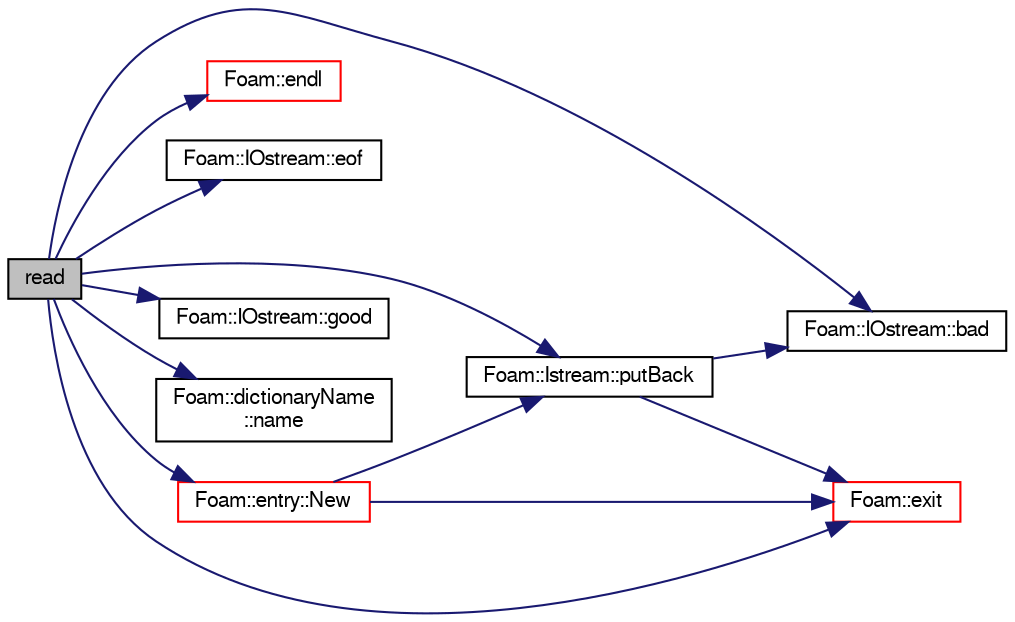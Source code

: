 digraph "read"
{
  bgcolor="transparent";
  edge [fontname="FreeSans",fontsize="10",labelfontname="FreeSans",labelfontsize="10"];
  node [fontname="FreeSans",fontsize="10",shape=record];
  rankdir="LR";
  Node34729 [label="read",height=0.2,width=0.4,color="black", fillcolor="grey75", style="filled", fontcolor="black"];
  Node34729 -> Node34730 [color="midnightblue",fontsize="10",style="solid",fontname="FreeSans"];
  Node34730 [label="Foam::IOstream::bad",height=0.2,width=0.4,color="black",URL="$a26226.html#a9f7290a5d70f30e1b1b42c8ac4a6082d",tooltip="Return true if stream is corrupted. "];
  Node34729 -> Node34731 [color="midnightblue",fontsize="10",style="solid",fontname="FreeSans"];
  Node34731 [label="Foam::endl",height=0.2,width=0.4,color="red",URL="$a21124.html#a2db8fe02a0d3909e9351bb4275b23ce4",tooltip="Add newline and flush stream. "];
  Node34729 -> Node34733 [color="midnightblue",fontsize="10",style="solid",fontname="FreeSans"];
  Node34733 [label="Foam::IOstream::eof",height=0.2,width=0.4,color="black",URL="$a26226.html#af3418ac60d0d7a303478f29a387feb3c",tooltip="Return true if end of input seen. "];
  Node34729 -> Node34734 [color="midnightblue",fontsize="10",style="solid",fontname="FreeSans"];
  Node34734 [label="Foam::exit",height=0.2,width=0.4,color="red",URL="$a21124.html#a06ca7250d8e89caf05243ec094843642"];
  Node34729 -> Node34761 [color="midnightblue",fontsize="10",style="solid",fontname="FreeSans"];
  Node34761 [label="Foam::IOstream::good",height=0.2,width=0.4,color="black",URL="$a26226.html#abdcc7f96f487faadc7769afcf58fe992",tooltip="Return true if next operation might succeed. "];
  Node34729 -> Node34770 [color="midnightblue",fontsize="10",style="solid",fontname="FreeSans"];
  Node34770 [label="Foam::dictionaryName\l::name",height=0.2,width=0.4,color="black",URL="$a26010.html#aba53f1f9c8fadfa65f4099af10df348c",tooltip="Return the dictionary name. "];
  Node34729 -> Node34777 [color="midnightblue",fontsize="10",style="solid",fontname="FreeSans"];
  Node34777 [label="Foam::entry::New",height=0.2,width=0.4,color="red",URL="$a26022.html#a8a226a546ec766d55192e65b55f87715",tooltip="Construct from Istream and insert into dictionary. "];
  Node34777 -> Node34781 [color="midnightblue",fontsize="10",style="solid",fontname="FreeSans"];
  Node34781 [label="Foam::Istream::putBack",height=0.2,width=0.4,color="black",URL="$a26234.html#af22e503b062298eef54e360dfc06d0b4",tooltip="Put back token. "];
  Node34781 -> Node34730 [color="midnightblue",fontsize="10",style="solid",fontname="FreeSans"];
  Node34781 -> Node34734 [color="midnightblue",fontsize="10",style="solid",fontname="FreeSans"];
  Node34777 -> Node34734 [color="midnightblue",fontsize="10",style="solid",fontname="FreeSans"];
  Node34729 -> Node34781 [color="midnightblue",fontsize="10",style="solid",fontname="FreeSans"];
}
